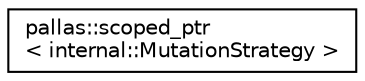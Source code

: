 digraph "Graphical Class Hierarchy"
{
  edge [fontname="Helvetica",fontsize="10",labelfontname="Helvetica",labelfontsize="10"];
  node [fontname="Helvetica",fontsize="10",shape=record];
  rankdir="LR";
  Node1 [label="pallas::scoped_ptr\l\< internal::MutationStrategy \>",height=0.2,width=0.4,color="black", fillcolor="white", style="filled",URL="$classpallas_1_1scoped__ptr.html"];
}

